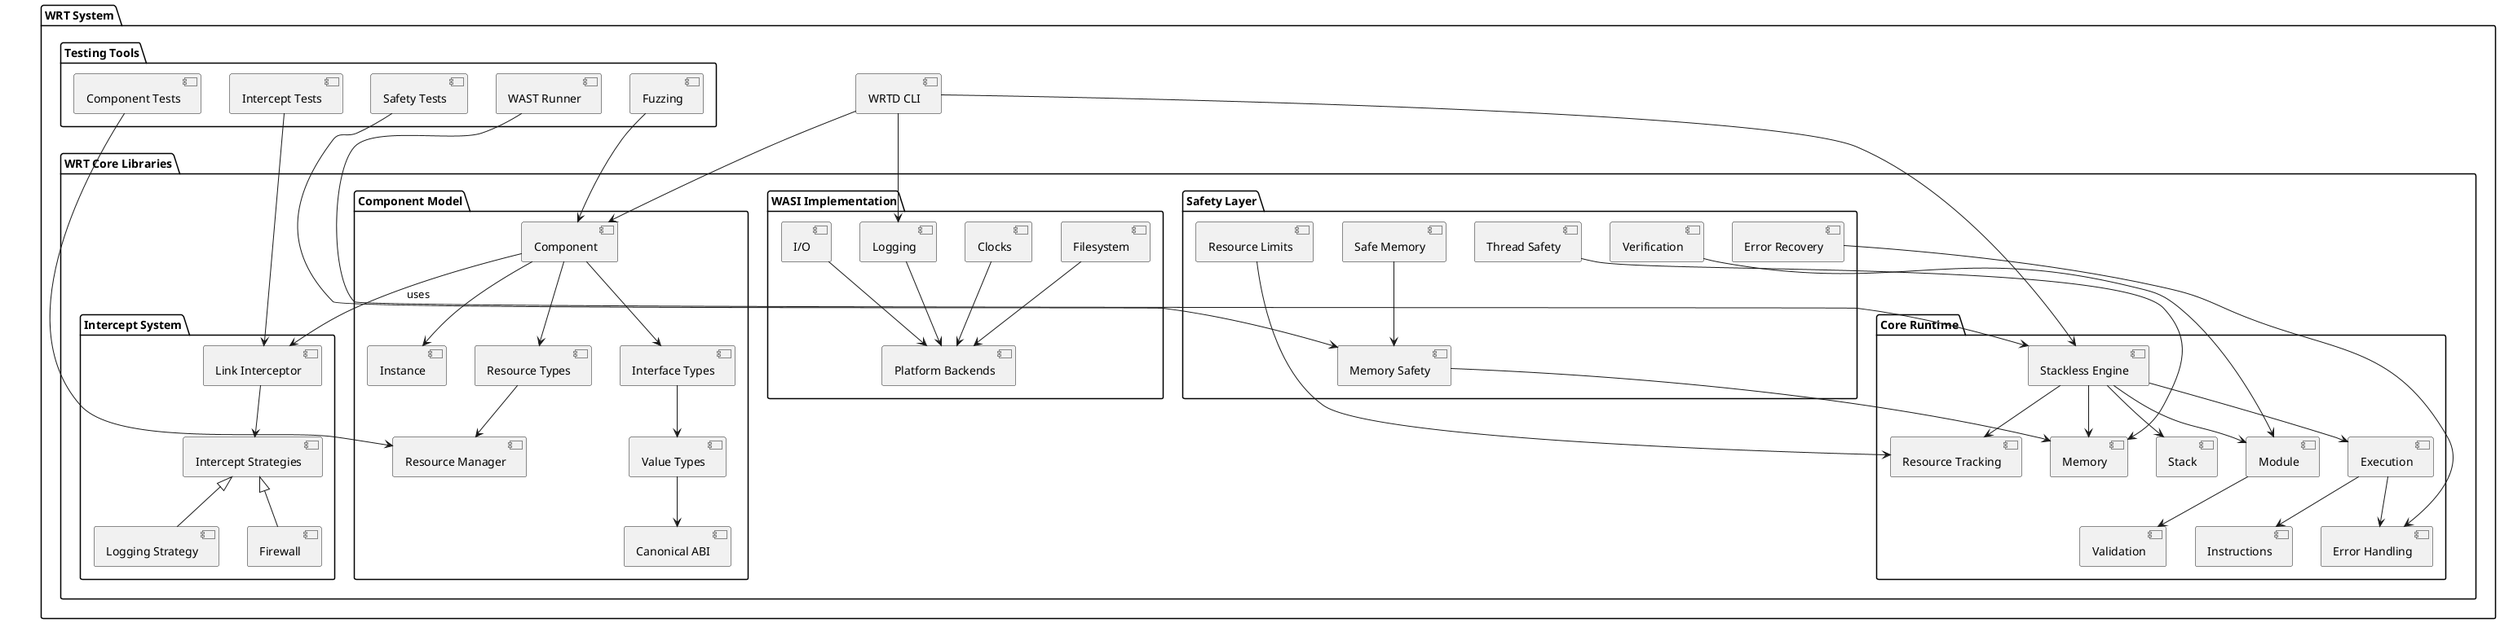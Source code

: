 @startuml System Components

package "WRT System" {
  [WRTD CLI] as CLI

  package "WRT Core Libraries" {
    package "Core Runtime" {
      [Stackless Engine] as StacklessEngine
      [Module] as Module 
      [Memory] as Memory
      [Stack] as Stack
      [Instructions] as Instructions
      [Validation] as Validation
      [Execution] as Execution
      [Resource Tracking] as ResTrack
      [Error Handling] as ErrorHandling
      
      StacklessEngine --> Module
      StacklessEngine --> Memory
      StacklessEngine --> Stack
      StacklessEngine --> Execution
      StacklessEngine --> ResTrack

      Execution --> Instructions
      Module --> Validation
      Execution --> ErrorHandling
    }
    
    package "Component Model" {
      [Component] as Component
      [Instance] as Instance
      [Interface Types] as InterfaceTypes
      [Value Types] as ValueTypes
      [Canonical ABI] as CanonicalABI
      [Resource Types] as ResourceTypes
      [Resource Manager] as ResourceManager
      
      Component --> Instance
      Component --> InterfaceTypes
      Component --> ResourceTypes
      InterfaceTypes --> ValueTypes
      ValueTypes --> CanonicalABI
      ResourceTypes --> ResourceManager
    }
    
    package "Safety Layer" {
      [Memory Safety] as MemSafety
      [Resource Limits] as ResLimits
      [Verification] as Verify
      [Error Recovery] as Recovery
      [Thread Safety] as ThreadSafety
      [Safe Memory] as SafeMemory
      
      MemSafety --> Memory
      ResLimits --> ResTrack
      Verify --> Module
      Recovery --> ErrorHandling
      ThreadSafety --> Memory
      SafeMemory --> MemSafety
    }
    
    package "Intercept System" {
      [Link Interceptor] as Interceptor
      [Intercept Strategies] as Strategies
      [Firewall] as Firewall
      [Logging Strategy] as LogStrategy
      
      Interceptor --> Strategies
      Strategies <|-- Firewall
      Strategies <|-- LogStrategy
      Component --> Interceptor : uses
    }
    
    package "WASI Implementation" {
      [Logging] as Logging
      [I/O] as IO
      [Filesystem] as Filesystem
      [Clocks] as Clocks
      [Platform Backends] as Backends
      
      Logging --> Backends
      IO --> Backends
      Filesystem --> Backends
      Clocks --> Backends
    }
  }
  
  package "Testing Tools" {
    [WAST Runner] as WASTRunner
    [Safety Tests] as SafetyTests
    [Fuzzing] as Fuzzing
    [Component Tests] as ComponentTests
    [Intercept Tests] as InterceptTests
    
    WASTRunner --> StacklessEngine
    SafetyTests --> MemSafety
    Fuzzing --> Component
    ComponentTests --> ResourceManager
    InterceptTests --> Interceptor
  }
  
  CLI --> StacklessEngine
  CLI --> Component
  CLI --> Logging
}

@enduml